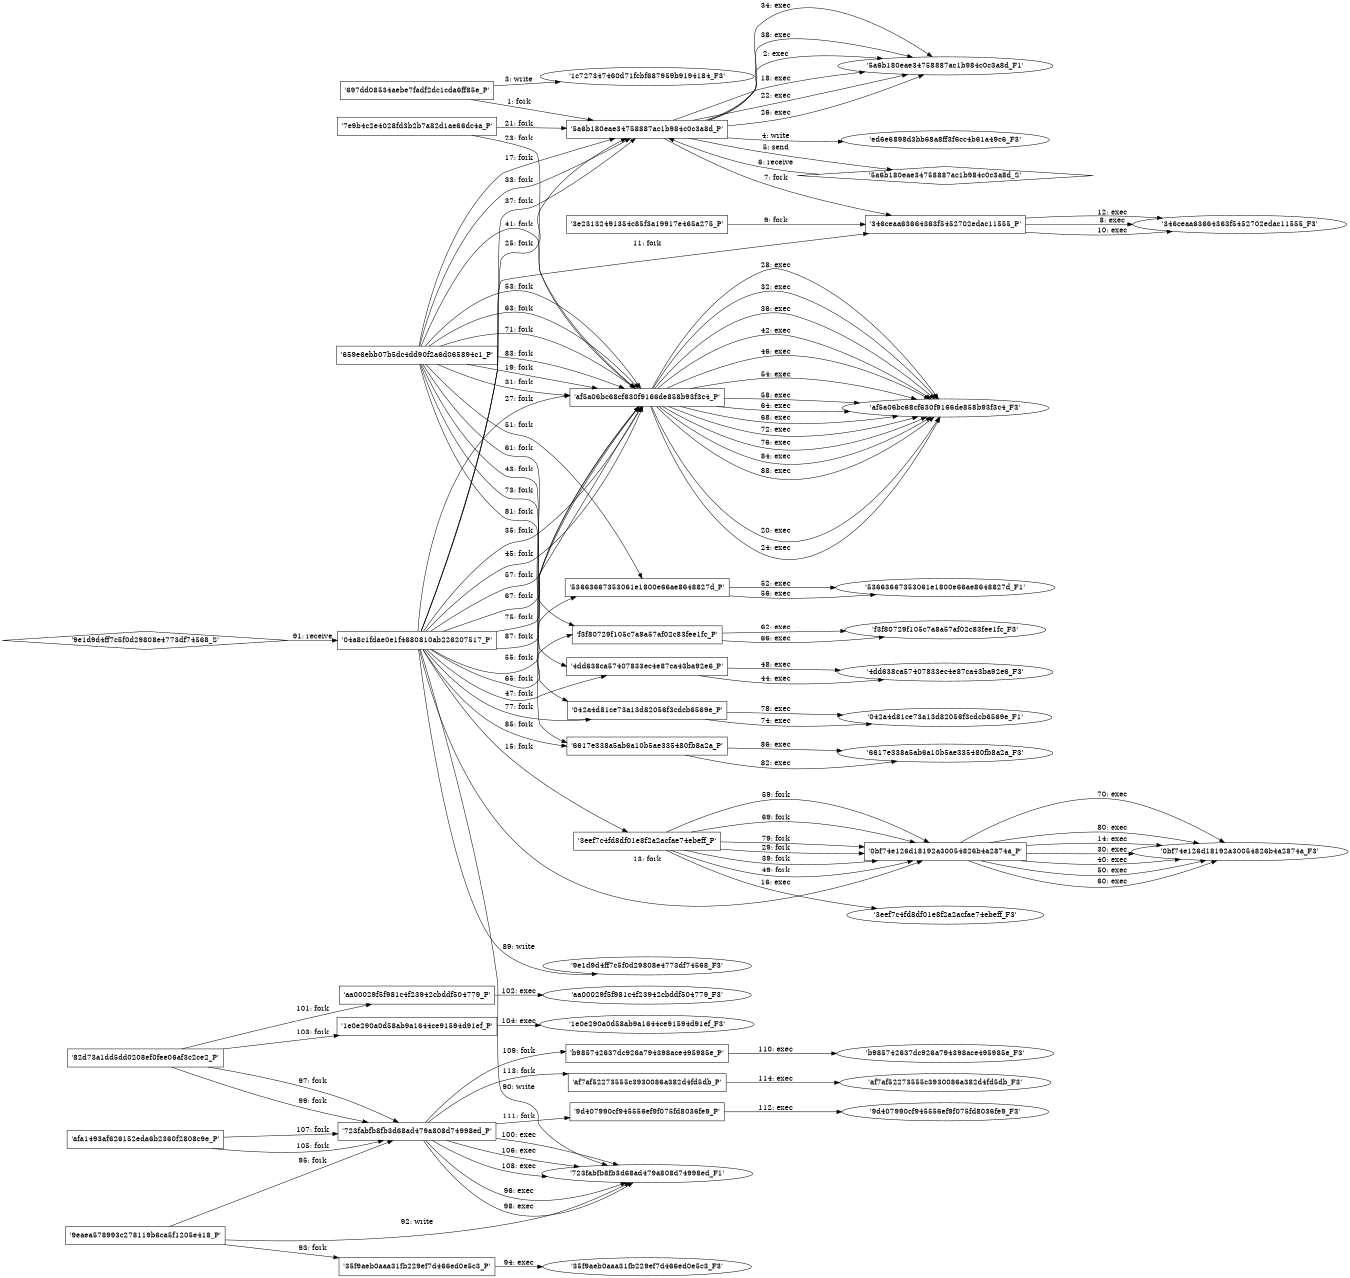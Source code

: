 digraph "D:\Learning\Paper\apt\基于CTI的攻击预警\Dataset\攻击图\ASGfromALLCTI\How We Tracked a Threat Group Running an Active Cryptojacking Campaign.dot" {
rankdir="LR"
size="9"
fixedsize="false"
splines="true"
nodesep=0.3
ranksep=0
fontsize=10
overlap="scalexy"
engine= "neato"
	"'697dd08534aebe7fadf2dc1cda6ff85e_P'" [node_type=Process shape=box]
	"'5a6b180eae34758887ac1b984c0c3a8d_P'" [node_type=Process shape=box]
	"'697dd08534aebe7fadf2dc1cda6ff85e_P'" -> "'5a6b180eae34758887ac1b984c0c3a8d_P'" [label="1: fork"]
	"'5a6b180eae34758887ac1b984c0c3a8d_P'" [node_type=Process shape=box]
	"'5a6b180eae34758887ac1b984c0c3a8d_F1'" [node_type=File shape=ellipse]
	"'5a6b180eae34758887ac1b984c0c3a8d_P'" -> "'5a6b180eae34758887ac1b984c0c3a8d_F1'" [label="2: exec"]
	"'1c727347460d71fcbf687959b9194184_F3'" [node_type=file shape=ellipse]
	"'697dd08534aebe7fadf2dc1cda6ff85e_P'" [node_type=Process shape=box]
	"'697dd08534aebe7fadf2dc1cda6ff85e_P'" -> "'1c727347460d71fcbf687959b9194184_F3'" [label="3: write"]
	"'ed6e6898d3bb68a8ff3f6cc4b61a49c6_F3'" [node_type=file shape=ellipse]
	"'5a6b180eae34758887ac1b984c0c3a8d_P'" [node_type=Process shape=box]
	"'5a6b180eae34758887ac1b984c0c3a8d_P'" -> "'ed6e6898d3bb68a8ff3f6cc4b61a49c6_F3'" [label="4: write"]
	"'5a6b180eae34758887ac1b984c0c3a8d_S'" [node_type=Socket shape=diamond]
	"'5a6b180eae34758887ac1b984c0c3a8d_P'" [node_type=Process shape=box]
	"'5a6b180eae34758887ac1b984c0c3a8d_P'" -> "'5a6b180eae34758887ac1b984c0c3a8d_S'" [label="5: send"]
	"'5a6b180eae34758887ac1b984c0c3a8d_S'" -> "'5a6b180eae34758887ac1b984c0c3a8d_P'" [label="6: receive"]
	"'5a6b180eae34758887ac1b984c0c3a8d_P'" [node_type=Process shape=box]
	"'346ceaa63664363f5452702edac11555_P'" [node_type=Process shape=box]
	"'5a6b180eae34758887ac1b984c0c3a8d_P'" -> "'346ceaa63664363f5452702edac11555_P'" [label="7: fork"]
	"'346ceaa63664363f5452702edac11555_P'" [node_type=Process shape=box]
	"'346ceaa63664363f5452702edac11555_F3'" [node_type=File shape=ellipse]
	"'346ceaa63664363f5452702edac11555_P'" -> "'346ceaa63664363f5452702edac11555_F3'" [label="8: exec"]
	"'3e23132491354c85f3a19917e465a275_P'" [node_type=Process shape=box]
	"'346ceaa63664363f5452702edac11555_P'" [node_type=Process shape=box]
	"'3e23132491354c85f3a19917e465a275_P'" -> "'346ceaa63664363f5452702edac11555_P'" [label="9: fork"]
	"'346ceaa63664363f5452702edac11555_P'" [node_type=Process shape=box]
	"'346ceaa63664363f5452702edac11555_F3'" [node_type=File shape=ellipse]
	"'346ceaa63664363f5452702edac11555_P'" -> "'346ceaa63664363f5452702edac11555_F3'" [label="10: exec"]
	"'04a8c1fdae0e1f4680810ab226207517_P'" [node_type=Process shape=box]
	"'346ceaa63664363f5452702edac11555_P'" [node_type=Process shape=box]
	"'04a8c1fdae0e1f4680810ab226207517_P'" -> "'346ceaa63664363f5452702edac11555_P'" [label="11: fork"]
	"'346ceaa63664363f5452702edac11555_P'" [node_type=Process shape=box]
	"'346ceaa63664363f5452702edac11555_F3'" [node_type=File shape=ellipse]
	"'346ceaa63664363f5452702edac11555_P'" -> "'346ceaa63664363f5452702edac11555_F3'" [label="12: exec"]
	"'04a8c1fdae0e1f4680810ab226207517_P'" [node_type=Process shape=box]
	"'0bf74e126d18192a30054826b4a2874a_P'" [node_type=Process shape=box]
	"'04a8c1fdae0e1f4680810ab226207517_P'" -> "'0bf74e126d18192a30054826b4a2874a_P'" [label="13: fork"]
	"'0bf74e126d18192a30054826b4a2874a_P'" [node_type=Process shape=box]
	"'0bf74e126d18192a30054826b4a2874a_F3'" [node_type=File shape=ellipse]
	"'0bf74e126d18192a30054826b4a2874a_P'" -> "'0bf74e126d18192a30054826b4a2874a_F3'" [label="14: exec"]
	"'04a8c1fdae0e1f4680810ab226207517_P'" [node_type=Process shape=box]
	"'3eef7c4fd8df01e8f2a2acfae74ebeff_P'" [node_type=Process shape=box]
	"'04a8c1fdae0e1f4680810ab226207517_P'" -> "'3eef7c4fd8df01e8f2a2acfae74ebeff_P'" [label="15: fork"]
	"'3eef7c4fd8df01e8f2a2acfae74ebeff_P'" [node_type=Process shape=box]
	"'3eef7c4fd8df01e8f2a2acfae74ebeff_F3'" [node_type=File shape=ellipse]
	"'3eef7c4fd8df01e8f2a2acfae74ebeff_P'" -> "'3eef7c4fd8df01e8f2a2acfae74ebeff_F3'" [label="16: exec"]
	"'659e6ebb07b5dc4dd90f2a6d065894c1_P'" [node_type=Process shape=box]
	"'5a6b180eae34758887ac1b984c0c3a8d_P'" [node_type=Process shape=box]
	"'659e6ebb07b5dc4dd90f2a6d065894c1_P'" -> "'5a6b180eae34758887ac1b984c0c3a8d_P'" [label="17: fork"]
	"'5a6b180eae34758887ac1b984c0c3a8d_P'" [node_type=Process shape=box]
	"'5a6b180eae34758887ac1b984c0c3a8d_F1'" [node_type=File shape=ellipse]
	"'5a6b180eae34758887ac1b984c0c3a8d_P'" -> "'5a6b180eae34758887ac1b984c0c3a8d_F1'" [label="18: exec"]
	"'659e6ebb07b5dc4dd90f2a6d065894c1_P'" [node_type=Process shape=box]
	"'af5a06bc68cf630f9166de858b93f3c4_P'" [node_type=Process shape=box]
	"'659e6ebb07b5dc4dd90f2a6d065894c1_P'" -> "'af5a06bc68cf630f9166de858b93f3c4_P'" [label="19: fork"]
	"'af5a06bc68cf630f9166de858b93f3c4_P'" [node_type=Process shape=box]
	"'af5a06bc68cf630f9166de858b93f3c4_F3'" [node_type=File shape=ellipse]
	"'af5a06bc68cf630f9166de858b93f3c4_P'" -> "'af5a06bc68cf630f9166de858b93f3c4_F3'" [label="20: exec"]
	"'7e9b4c2e4028fd3b2b7a82d1ae66dc4a_P'" [node_type=Process shape=box]
	"'5a6b180eae34758887ac1b984c0c3a8d_P'" [node_type=Process shape=box]
	"'7e9b4c2e4028fd3b2b7a82d1ae66dc4a_P'" -> "'5a6b180eae34758887ac1b984c0c3a8d_P'" [label="21: fork"]
	"'5a6b180eae34758887ac1b984c0c3a8d_P'" [node_type=Process shape=box]
	"'5a6b180eae34758887ac1b984c0c3a8d_F1'" [node_type=File shape=ellipse]
	"'5a6b180eae34758887ac1b984c0c3a8d_P'" -> "'5a6b180eae34758887ac1b984c0c3a8d_F1'" [label="22: exec"]
	"'7e9b4c2e4028fd3b2b7a82d1ae66dc4a_P'" [node_type=Process shape=box]
	"'af5a06bc68cf630f9166de858b93f3c4_P'" [node_type=Process shape=box]
	"'7e9b4c2e4028fd3b2b7a82d1ae66dc4a_P'" -> "'af5a06bc68cf630f9166de858b93f3c4_P'" [label="23: fork"]
	"'af5a06bc68cf630f9166de858b93f3c4_P'" [node_type=Process shape=box]
	"'af5a06bc68cf630f9166de858b93f3c4_F3'" [node_type=File shape=ellipse]
	"'af5a06bc68cf630f9166de858b93f3c4_P'" -> "'af5a06bc68cf630f9166de858b93f3c4_F3'" [label="24: exec"]
	"'04a8c1fdae0e1f4680810ab226207517_P'" [node_type=Process shape=box]
	"'5a6b180eae34758887ac1b984c0c3a8d_P'" [node_type=Process shape=box]
	"'04a8c1fdae0e1f4680810ab226207517_P'" -> "'5a6b180eae34758887ac1b984c0c3a8d_P'" [label="25: fork"]
	"'5a6b180eae34758887ac1b984c0c3a8d_P'" [node_type=Process shape=box]
	"'5a6b180eae34758887ac1b984c0c3a8d_F1'" [node_type=File shape=ellipse]
	"'5a6b180eae34758887ac1b984c0c3a8d_P'" -> "'5a6b180eae34758887ac1b984c0c3a8d_F1'" [label="26: exec"]
	"'04a8c1fdae0e1f4680810ab226207517_P'" [node_type=Process shape=box]
	"'af5a06bc68cf630f9166de858b93f3c4_P'" [node_type=Process shape=box]
	"'04a8c1fdae0e1f4680810ab226207517_P'" -> "'af5a06bc68cf630f9166de858b93f3c4_P'" [label="27: fork"]
	"'af5a06bc68cf630f9166de858b93f3c4_P'" [node_type=Process shape=box]
	"'af5a06bc68cf630f9166de858b93f3c4_F3'" [node_type=File shape=ellipse]
	"'af5a06bc68cf630f9166de858b93f3c4_P'" -> "'af5a06bc68cf630f9166de858b93f3c4_F3'" [label="28: exec"]
	"'3eef7c4fd8df01e8f2a2acfae74ebeff_P'" [node_type=Process shape=box]
	"'0bf74e126d18192a30054826b4a2874a_P'" [node_type=Process shape=box]
	"'3eef7c4fd8df01e8f2a2acfae74ebeff_P'" -> "'0bf74e126d18192a30054826b4a2874a_P'" [label="29: fork"]
	"'0bf74e126d18192a30054826b4a2874a_P'" [node_type=Process shape=box]
	"'0bf74e126d18192a30054826b4a2874a_F3'" [node_type=File shape=ellipse]
	"'0bf74e126d18192a30054826b4a2874a_P'" -> "'0bf74e126d18192a30054826b4a2874a_F3'" [label="30: exec"]
	"'659e6ebb07b5dc4dd90f2a6d065894c1_P'" [node_type=Process shape=box]
	"'af5a06bc68cf630f9166de858b93f3c4_P'" [node_type=Process shape=box]
	"'659e6ebb07b5dc4dd90f2a6d065894c1_P'" -> "'af5a06bc68cf630f9166de858b93f3c4_P'" [label="31: fork"]
	"'af5a06bc68cf630f9166de858b93f3c4_P'" [node_type=Process shape=box]
	"'af5a06bc68cf630f9166de858b93f3c4_F3'" [node_type=File shape=ellipse]
	"'af5a06bc68cf630f9166de858b93f3c4_P'" -> "'af5a06bc68cf630f9166de858b93f3c4_F3'" [label="32: exec"]
	"'659e6ebb07b5dc4dd90f2a6d065894c1_P'" [node_type=Process shape=box]
	"'5a6b180eae34758887ac1b984c0c3a8d_P'" [node_type=Process shape=box]
	"'659e6ebb07b5dc4dd90f2a6d065894c1_P'" -> "'5a6b180eae34758887ac1b984c0c3a8d_P'" [label="33: fork"]
	"'5a6b180eae34758887ac1b984c0c3a8d_P'" [node_type=Process shape=box]
	"'5a6b180eae34758887ac1b984c0c3a8d_F1'" [node_type=File shape=ellipse]
	"'5a6b180eae34758887ac1b984c0c3a8d_P'" -> "'5a6b180eae34758887ac1b984c0c3a8d_F1'" [label="34: exec"]
	"'04a8c1fdae0e1f4680810ab226207517_P'" [node_type=Process shape=box]
	"'af5a06bc68cf630f9166de858b93f3c4_P'" [node_type=Process shape=box]
	"'04a8c1fdae0e1f4680810ab226207517_P'" -> "'af5a06bc68cf630f9166de858b93f3c4_P'" [label="35: fork"]
	"'af5a06bc68cf630f9166de858b93f3c4_P'" [node_type=Process shape=box]
	"'af5a06bc68cf630f9166de858b93f3c4_F3'" [node_type=File shape=ellipse]
	"'af5a06bc68cf630f9166de858b93f3c4_P'" -> "'af5a06bc68cf630f9166de858b93f3c4_F3'" [label="36: exec"]
	"'04a8c1fdae0e1f4680810ab226207517_P'" [node_type=Process shape=box]
	"'5a6b180eae34758887ac1b984c0c3a8d_P'" [node_type=Process shape=box]
	"'04a8c1fdae0e1f4680810ab226207517_P'" -> "'5a6b180eae34758887ac1b984c0c3a8d_P'" [label="37: fork"]
	"'5a6b180eae34758887ac1b984c0c3a8d_P'" [node_type=Process shape=box]
	"'5a6b180eae34758887ac1b984c0c3a8d_F1'" [node_type=File shape=ellipse]
	"'5a6b180eae34758887ac1b984c0c3a8d_P'" -> "'5a6b180eae34758887ac1b984c0c3a8d_F1'" [label="38: exec"]
	"'3eef7c4fd8df01e8f2a2acfae74ebeff_P'" [node_type=Process shape=box]
	"'0bf74e126d18192a30054826b4a2874a_P'" [node_type=Process shape=box]
	"'3eef7c4fd8df01e8f2a2acfae74ebeff_P'" -> "'0bf74e126d18192a30054826b4a2874a_P'" [label="39: fork"]
	"'0bf74e126d18192a30054826b4a2874a_P'" [node_type=Process shape=box]
	"'0bf74e126d18192a30054826b4a2874a_F3'" [node_type=File shape=ellipse]
	"'0bf74e126d18192a30054826b4a2874a_P'" -> "'0bf74e126d18192a30054826b4a2874a_F3'" [label="40: exec"]
	"'659e6ebb07b5dc4dd90f2a6d065894c1_P'" [node_type=Process shape=box]
	"'af5a06bc68cf630f9166de858b93f3c4_P'" [node_type=Process shape=box]
	"'659e6ebb07b5dc4dd90f2a6d065894c1_P'" -> "'af5a06bc68cf630f9166de858b93f3c4_P'" [label="41: fork"]
	"'af5a06bc68cf630f9166de858b93f3c4_P'" [node_type=Process shape=box]
	"'af5a06bc68cf630f9166de858b93f3c4_F3'" [node_type=File shape=ellipse]
	"'af5a06bc68cf630f9166de858b93f3c4_P'" -> "'af5a06bc68cf630f9166de858b93f3c4_F3'" [label="42: exec"]
	"'659e6ebb07b5dc4dd90f2a6d065894c1_P'" [node_type=Process shape=box]
	"'4dd638ca57407833ec4e87ca43ba92e6_P'" [node_type=Process shape=box]
	"'659e6ebb07b5dc4dd90f2a6d065894c1_P'" -> "'4dd638ca57407833ec4e87ca43ba92e6_P'" [label="43: fork"]
	"'4dd638ca57407833ec4e87ca43ba92e6_P'" [node_type=Process shape=box]
	"'4dd638ca57407833ec4e87ca43ba92e6_F3'" [node_type=File shape=ellipse]
	"'4dd638ca57407833ec4e87ca43ba92e6_P'" -> "'4dd638ca57407833ec4e87ca43ba92e6_F3'" [label="44: exec"]
	"'04a8c1fdae0e1f4680810ab226207517_P'" [node_type=Process shape=box]
	"'af5a06bc68cf630f9166de858b93f3c4_P'" [node_type=Process shape=box]
	"'04a8c1fdae0e1f4680810ab226207517_P'" -> "'af5a06bc68cf630f9166de858b93f3c4_P'" [label="45: fork"]
	"'af5a06bc68cf630f9166de858b93f3c4_P'" [node_type=Process shape=box]
	"'af5a06bc68cf630f9166de858b93f3c4_F3'" [node_type=File shape=ellipse]
	"'af5a06bc68cf630f9166de858b93f3c4_P'" -> "'af5a06bc68cf630f9166de858b93f3c4_F3'" [label="46: exec"]
	"'04a8c1fdae0e1f4680810ab226207517_P'" [node_type=Process shape=box]
	"'4dd638ca57407833ec4e87ca43ba92e6_P'" [node_type=Process shape=box]
	"'04a8c1fdae0e1f4680810ab226207517_P'" -> "'4dd638ca57407833ec4e87ca43ba92e6_P'" [label="47: fork"]
	"'4dd638ca57407833ec4e87ca43ba92e6_P'" [node_type=Process shape=box]
	"'4dd638ca57407833ec4e87ca43ba92e6_F3'" [node_type=File shape=ellipse]
	"'4dd638ca57407833ec4e87ca43ba92e6_P'" -> "'4dd638ca57407833ec4e87ca43ba92e6_F3'" [label="48: exec"]
	"'3eef7c4fd8df01e8f2a2acfae74ebeff_P'" [node_type=Process shape=box]
	"'0bf74e126d18192a30054826b4a2874a_P'" [node_type=Process shape=box]
	"'3eef7c4fd8df01e8f2a2acfae74ebeff_P'" -> "'0bf74e126d18192a30054826b4a2874a_P'" [label="49: fork"]
	"'0bf74e126d18192a30054826b4a2874a_P'" [node_type=Process shape=box]
	"'0bf74e126d18192a30054826b4a2874a_F3'" [node_type=File shape=ellipse]
	"'0bf74e126d18192a30054826b4a2874a_P'" -> "'0bf74e126d18192a30054826b4a2874a_F3'" [label="50: exec"]
	"'659e6ebb07b5dc4dd90f2a6d065894c1_P'" [node_type=Process shape=box]
	"'53663667353061e1800e66ae8648827d_P'" [node_type=Process shape=box]
	"'659e6ebb07b5dc4dd90f2a6d065894c1_P'" -> "'53663667353061e1800e66ae8648827d_P'" [label="51: fork"]
	"'53663667353061e1800e66ae8648827d_P'" [node_type=Process shape=box]
	"'53663667353061e1800e66ae8648827d_F1'" [node_type=File shape=ellipse]
	"'53663667353061e1800e66ae8648827d_P'" -> "'53663667353061e1800e66ae8648827d_F1'" [label="52: exec"]
	"'659e6ebb07b5dc4dd90f2a6d065894c1_P'" [node_type=Process shape=box]
	"'af5a06bc68cf630f9166de858b93f3c4_P'" [node_type=Process shape=box]
	"'659e6ebb07b5dc4dd90f2a6d065894c1_P'" -> "'af5a06bc68cf630f9166de858b93f3c4_P'" [label="53: fork"]
	"'af5a06bc68cf630f9166de858b93f3c4_P'" [node_type=Process shape=box]
	"'af5a06bc68cf630f9166de858b93f3c4_F3'" [node_type=File shape=ellipse]
	"'af5a06bc68cf630f9166de858b93f3c4_P'" -> "'af5a06bc68cf630f9166de858b93f3c4_F3'" [label="54: exec"]
	"'04a8c1fdae0e1f4680810ab226207517_P'" [node_type=Process shape=box]
	"'53663667353061e1800e66ae8648827d_P'" [node_type=Process shape=box]
	"'04a8c1fdae0e1f4680810ab226207517_P'" -> "'53663667353061e1800e66ae8648827d_P'" [label="55: fork"]
	"'53663667353061e1800e66ae8648827d_P'" [node_type=Process shape=box]
	"'53663667353061e1800e66ae8648827d_F1'" [node_type=File shape=ellipse]
	"'53663667353061e1800e66ae8648827d_P'" -> "'53663667353061e1800e66ae8648827d_F1'" [label="56: exec"]
	"'04a8c1fdae0e1f4680810ab226207517_P'" [node_type=Process shape=box]
	"'af5a06bc68cf630f9166de858b93f3c4_P'" [node_type=Process shape=box]
	"'04a8c1fdae0e1f4680810ab226207517_P'" -> "'af5a06bc68cf630f9166de858b93f3c4_P'" [label="57: fork"]
	"'af5a06bc68cf630f9166de858b93f3c4_P'" [node_type=Process shape=box]
	"'af5a06bc68cf630f9166de858b93f3c4_F3'" [node_type=File shape=ellipse]
	"'af5a06bc68cf630f9166de858b93f3c4_P'" -> "'af5a06bc68cf630f9166de858b93f3c4_F3'" [label="58: exec"]
	"'3eef7c4fd8df01e8f2a2acfae74ebeff_P'" [node_type=Process shape=box]
	"'0bf74e126d18192a30054826b4a2874a_P'" [node_type=Process shape=box]
	"'3eef7c4fd8df01e8f2a2acfae74ebeff_P'" -> "'0bf74e126d18192a30054826b4a2874a_P'" [label="59: fork"]
	"'0bf74e126d18192a30054826b4a2874a_P'" [node_type=Process shape=box]
	"'0bf74e126d18192a30054826b4a2874a_F3'" [node_type=File shape=ellipse]
	"'0bf74e126d18192a30054826b4a2874a_P'" -> "'0bf74e126d18192a30054826b4a2874a_F3'" [label="60: exec"]
	"'659e6ebb07b5dc4dd90f2a6d065894c1_P'" [node_type=Process shape=box]
	"'f3f80729f105c7a8a57af02c83fee1fc_P'" [node_type=Process shape=box]
	"'659e6ebb07b5dc4dd90f2a6d065894c1_P'" -> "'f3f80729f105c7a8a57af02c83fee1fc_P'" [label="61: fork"]
	"'f3f80729f105c7a8a57af02c83fee1fc_P'" [node_type=Process shape=box]
	"'f3f80729f105c7a8a57af02c83fee1fc_F3'" [node_type=File shape=ellipse]
	"'f3f80729f105c7a8a57af02c83fee1fc_P'" -> "'f3f80729f105c7a8a57af02c83fee1fc_F3'" [label="62: exec"]
	"'659e6ebb07b5dc4dd90f2a6d065894c1_P'" [node_type=Process shape=box]
	"'af5a06bc68cf630f9166de858b93f3c4_P'" [node_type=Process shape=box]
	"'659e6ebb07b5dc4dd90f2a6d065894c1_P'" -> "'af5a06bc68cf630f9166de858b93f3c4_P'" [label="63: fork"]
	"'af5a06bc68cf630f9166de858b93f3c4_P'" [node_type=Process shape=box]
	"'af5a06bc68cf630f9166de858b93f3c4_F3'" [node_type=File shape=ellipse]
	"'af5a06bc68cf630f9166de858b93f3c4_P'" -> "'af5a06bc68cf630f9166de858b93f3c4_F3'" [label="64: exec"]
	"'04a8c1fdae0e1f4680810ab226207517_P'" [node_type=Process shape=box]
	"'f3f80729f105c7a8a57af02c83fee1fc_P'" [node_type=Process shape=box]
	"'04a8c1fdae0e1f4680810ab226207517_P'" -> "'f3f80729f105c7a8a57af02c83fee1fc_P'" [label="65: fork"]
	"'f3f80729f105c7a8a57af02c83fee1fc_P'" [node_type=Process shape=box]
	"'f3f80729f105c7a8a57af02c83fee1fc_F3'" [node_type=File shape=ellipse]
	"'f3f80729f105c7a8a57af02c83fee1fc_P'" -> "'f3f80729f105c7a8a57af02c83fee1fc_F3'" [label="66: exec"]
	"'04a8c1fdae0e1f4680810ab226207517_P'" [node_type=Process shape=box]
	"'af5a06bc68cf630f9166de858b93f3c4_P'" [node_type=Process shape=box]
	"'04a8c1fdae0e1f4680810ab226207517_P'" -> "'af5a06bc68cf630f9166de858b93f3c4_P'" [label="67: fork"]
	"'af5a06bc68cf630f9166de858b93f3c4_P'" [node_type=Process shape=box]
	"'af5a06bc68cf630f9166de858b93f3c4_F3'" [node_type=File shape=ellipse]
	"'af5a06bc68cf630f9166de858b93f3c4_P'" -> "'af5a06bc68cf630f9166de858b93f3c4_F3'" [label="68: exec"]
	"'3eef7c4fd8df01e8f2a2acfae74ebeff_P'" [node_type=Process shape=box]
	"'0bf74e126d18192a30054826b4a2874a_P'" [node_type=Process shape=box]
	"'3eef7c4fd8df01e8f2a2acfae74ebeff_P'" -> "'0bf74e126d18192a30054826b4a2874a_P'" [label="69: fork"]
	"'0bf74e126d18192a30054826b4a2874a_P'" [node_type=Process shape=box]
	"'0bf74e126d18192a30054826b4a2874a_F3'" [node_type=File shape=ellipse]
	"'0bf74e126d18192a30054826b4a2874a_P'" -> "'0bf74e126d18192a30054826b4a2874a_F3'" [label="70: exec"]
	"'659e6ebb07b5dc4dd90f2a6d065894c1_P'" [node_type=Process shape=box]
	"'af5a06bc68cf630f9166de858b93f3c4_P'" [node_type=Process shape=box]
	"'659e6ebb07b5dc4dd90f2a6d065894c1_P'" -> "'af5a06bc68cf630f9166de858b93f3c4_P'" [label="71: fork"]
	"'af5a06bc68cf630f9166de858b93f3c4_P'" [node_type=Process shape=box]
	"'af5a06bc68cf630f9166de858b93f3c4_F3'" [node_type=File shape=ellipse]
	"'af5a06bc68cf630f9166de858b93f3c4_P'" -> "'af5a06bc68cf630f9166de858b93f3c4_F3'" [label="72: exec"]
	"'659e6ebb07b5dc4dd90f2a6d065894c1_P'" [node_type=Process shape=box]
	"'042a4d81ce73a13d82056f3cdcb6569e_P'" [node_type=Process shape=box]
	"'659e6ebb07b5dc4dd90f2a6d065894c1_P'" -> "'042a4d81ce73a13d82056f3cdcb6569e_P'" [label="73: fork"]
	"'042a4d81ce73a13d82056f3cdcb6569e_P'" [node_type=Process shape=box]
	"'042a4d81ce73a13d82056f3cdcb6569e_F1'" [node_type=File shape=ellipse]
	"'042a4d81ce73a13d82056f3cdcb6569e_P'" -> "'042a4d81ce73a13d82056f3cdcb6569e_F1'" [label="74: exec"]
	"'04a8c1fdae0e1f4680810ab226207517_P'" [node_type=Process shape=box]
	"'af5a06bc68cf630f9166de858b93f3c4_P'" [node_type=Process shape=box]
	"'04a8c1fdae0e1f4680810ab226207517_P'" -> "'af5a06bc68cf630f9166de858b93f3c4_P'" [label="75: fork"]
	"'af5a06bc68cf630f9166de858b93f3c4_P'" [node_type=Process shape=box]
	"'af5a06bc68cf630f9166de858b93f3c4_F3'" [node_type=File shape=ellipse]
	"'af5a06bc68cf630f9166de858b93f3c4_P'" -> "'af5a06bc68cf630f9166de858b93f3c4_F3'" [label="76: exec"]
	"'04a8c1fdae0e1f4680810ab226207517_P'" [node_type=Process shape=box]
	"'042a4d81ce73a13d82056f3cdcb6569e_P'" [node_type=Process shape=box]
	"'04a8c1fdae0e1f4680810ab226207517_P'" -> "'042a4d81ce73a13d82056f3cdcb6569e_P'" [label="77: fork"]
	"'042a4d81ce73a13d82056f3cdcb6569e_P'" [node_type=Process shape=box]
	"'042a4d81ce73a13d82056f3cdcb6569e_F1'" [node_type=File shape=ellipse]
	"'042a4d81ce73a13d82056f3cdcb6569e_P'" -> "'042a4d81ce73a13d82056f3cdcb6569e_F1'" [label="78: exec"]
	"'3eef7c4fd8df01e8f2a2acfae74ebeff_P'" [node_type=Process shape=box]
	"'0bf74e126d18192a30054826b4a2874a_P'" [node_type=Process shape=box]
	"'3eef7c4fd8df01e8f2a2acfae74ebeff_P'" -> "'0bf74e126d18192a30054826b4a2874a_P'" [label="79: fork"]
	"'0bf74e126d18192a30054826b4a2874a_P'" [node_type=Process shape=box]
	"'0bf74e126d18192a30054826b4a2874a_F3'" [node_type=File shape=ellipse]
	"'0bf74e126d18192a30054826b4a2874a_P'" -> "'0bf74e126d18192a30054826b4a2874a_F3'" [label="80: exec"]
	"'659e6ebb07b5dc4dd90f2a6d065894c1_P'" [node_type=Process shape=box]
	"'6617e338a5ab6a10b5ae335480fb8a2a_P'" [node_type=Process shape=box]
	"'659e6ebb07b5dc4dd90f2a6d065894c1_P'" -> "'6617e338a5ab6a10b5ae335480fb8a2a_P'" [label="81: fork"]
	"'6617e338a5ab6a10b5ae335480fb8a2a_P'" [node_type=Process shape=box]
	"'6617e338a5ab6a10b5ae335480fb8a2a_F3'" [node_type=File shape=ellipse]
	"'6617e338a5ab6a10b5ae335480fb8a2a_P'" -> "'6617e338a5ab6a10b5ae335480fb8a2a_F3'" [label="82: exec"]
	"'659e6ebb07b5dc4dd90f2a6d065894c1_P'" [node_type=Process shape=box]
	"'af5a06bc68cf630f9166de858b93f3c4_P'" [node_type=Process shape=box]
	"'659e6ebb07b5dc4dd90f2a6d065894c1_P'" -> "'af5a06bc68cf630f9166de858b93f3c4_P'" [label="83: fork"]
	"'af5a06bc68cf630f9166de858b93f3c4_P'" [node_type=Process shape=box]
	"'af5a06bc68cf630f9166de858b93f3c4_F3'" [node_type=File shape=ellipse]
	"'af5a06bc68cf630f9166de858b93f3c4_P'" -> "'af5a06bc68cf630f9166de858b93f3c4_F3'" [label="84: exec"]
	"'04a8c1fdae0e1f4680810ab226207517_P'" [node_type=Process shape=box]
	"'6617e338a5ab6a10b5ae335480fb8a2a_P'" [node_type=Process shape=box]
	"'04a8c1fdae0e1f4680810ab226207517_P'" -> "'6617e338a5ab6a10b5ae335480fb8a2a_P'" [label="85: fork"]
	"'6617e338a5ab6a10b5ae335480fb8a2a_P'" [node_type=Process shape=box]
	"'6617e338a5ab6a10b5ae335480fb8a2a_F3'" [node_type=File shape=ellipse]
	"'6617e338a5ab6a10b5ae335480fb8a2a_P'" -> "'6617e338a5ab6a10b5ae335480fb8a2a_F3'" [label="86: exec"]
	"'04a8c1fdae0e1f4680810ab226207517_P'" [node_type=Process shape=box]
	"'af5a06bc68cf630f9166de858b93f3c4_P'" [node_type=Process shape=box]
	"'04a8c1fdae0e1f4680810ab226207517_P'" -> "'af5a06bc68cf630f9166de858b93f3c4_P'" [label="87: fork"]
	"'af5a06bc68cf630f9166de858b93f3c4_P'" [node_type=Process shape=box]
	"'af5a06bc68cf630f9166de858b93f3c4_F3'" [node_type=File shape=ellipse]
	"'af5a06bc68cf630f9166de858b93f3c4_P'" -> "'af5a06bc68cf630f9166de858b93f3c4_F3'" [label="88: exec"]
	"'9e1d9d4ff7c5f0d29808e4773df74568_F3'" [node_type=file shape=ellipse]
	"'04a8c1fdae0e1f4680810ab226207517_P'" [node_type=Process shape=box]
	"'04a8c1fdae0e1f4680810ab226207517_P'" -> "'9e1d9d4ff7c5f0d29808e4773df74568_F3'" [label="89: write"]
	"'723fabfb8fb3d68ad479a808d74998ed_F1'" [node_type=file shape=ellipse]
	"'04a8c1fdae0e1f4680810ab226207517_P'" [node_type=Process shape=box]
	"'04a8c1fdae0e1f4680810ab226207517_P'" -> "'723fabfb8fb3d68ad479a808d74998ed_F1'" [label="90: write"]
	"'04a8c1fdae0e1f4680810ab226207517_P'" [node_type=Process shape=box]
	"'9e1d9d4ff7c5f0d29808e4773df74568_S'" [node_type=Socket shape=diamond]
	"'9e1d9d4ff7c5f0d29808e4773df74568_S'" -> "'04a8c1fdae0e1f4680810ab226207517_P'" [label="91: receive"]
	"'723fabfb8fb3d68ad479a808d74998ed_F1'" [node_type=file shape=ellipse]
	"'9eaea578993c278119b6ca5f1205e418_P'" [node_type=Process shape=box]
	"'9eaea578993c278119b6ca5f1205e418_P'" -> "'723fabfb8fb3d68ad479a808d74998ed_F1'" [label="92: write"]
	"'9eaea578993c278119b6ca5f1205e418_P'" [node_type=Process shape=box]
	"'35f9aeb0aaa31fb229ef7d466ed0e5c3_P'" [node_type=Process shape=box]
	"'9eaea578993c278119b6ca5f1205e418_P'" -> "'35f9aeb0aaa31fb229ef7d466ed0e5c3_P'" [label="93: fork"]
	"'35f9aeb0aaa31fb229ef7d466ed0e5c3_P'" [node_type=Process shape=box]
	"'35f9aeb0aaa31fb229ef7d466ed0e5c3_F3'" [node_type=File shape=ellipse]
	"'35f9aeb0aaa31fb229ef7d466ed0e5c3_P'" -> "'35f9aeb0aaa31fb229ef7d466ed0e5c3_F3'" [label="94: exec"]
	"'9eaea578993c278119b6ca5f1205e418_P'" [node_type=Process shape=box]
	"'723fabfb8fb3d68ad479a808d74998ed_P'" [node_type=Process shape=box]
	"'9eaea578993c278119b6ca5f1205e418_P'" -> "'723fabfb8fb3d68ad479a808d74998ed_P'" [label="95: fork"]
	"'723fabfb8fb3d68ad479a808d74998ed_P'" [node_type=Process shape=box]
	"'723fabfb8fb3d68ad479a808d74998ed_F1'" [node_type=File shape=ellipse]
	"'723fabfb8fb3d68ad479a808d74998ed_P'" -> "'723fabfb8fb3d68ad479a808d74998ed_F1'" [label="96: exec"]
	"'82d73a1dd5dd0208ef0fee06af3c2ce2_P'" [node_type=Process shape=box]
	"'723fabfb8fb3d68ad479a808d74998ed_P'" [node_type=Process shape=box]
	"'82d73a1dd5dd0208ef0fee06af3c2ce2_P'" -> "'723fabfb8fb3d68ad479a808d74998ed_P'" [label="97: fork"]
	"'723fabfb8fb3d68ad479a808d74998ed_P'" [node_type=Process shape=box]
	"'723fabfb8fb3d68ad479a808d74998ed_F1'" [node_type=File shape=ellipse]
	"'723fabfb8fb3d68ad479a808d74998ed_P'" -> "'723fabfb8fb3d68ad479a808d74998ed_F1'" [label="98: exec"]
	"'82d73a1dd5dd0208ef0fee06af3c2ce2_P'" [node_type=Process shape=box]
	"'723fabfb8fb3d68ad479a808d74998ed_P'" [node_type=Process shape=box]
	"'82d73a1dd5dd0208ef0fee06af3c2ce2_P'" -> "'723fabfb8fb3d68ad479a808d74998ed_P'" [label="99: fork"]
	"'723fabfb8fb3d68ad479a808d74998ed_P'" [node_type=Process shape=box]
	"'723fabfb8fb3d68ad479a808d74998ed_F1'" [node_type=File shape=ellipse]
	"'723fabfb8fb3d68ad479a808d74998ed_P'" -> "'723fabfb8fb3d68ad479a808d74998ed_F1'" [label="100: exec"]
	"'82d73a1dd5dd0208ef0fee06af3c2ce2_P'" [node_type=Process shape=box]
	"'aa00029f5f981c4f23942cbddf504779_P'" [node_type=Process shape=box]
	"'82d73a1dd5dd0208ef0fee06af3c2ce2_P'" -> "'aa00029f5f981c4f23942cbddf504779_P'" [label="101: fork"]
	"'aa00029f5f981c4f23942cbddf504779_P'" [node_type=Process shape=box]
	"'aa00029f5f981c4f23942cbddf504779_F3'" [node_type=File shape=ellipse]
	"'aa00029f5f981c4f23942cbddf504779_P'" -> "'aa00029f5f981c4f23942cbddf504779_F3'" [label="102: exec"]
	"'82d73a1dd5dd0208ef0fee06af3c2ce2_P'" [node_type=Process shape=box]
	"'1e0e290a0d58ab9a1644ce91594d91ef_P'" [node_type=Process shape=box]
	"'82d73a1dd5dd0208ef0fee06af3c2ce2_P'" -> "'1e0e290a0d58ab9a1644ce91594d91ef_P'" [label="103: fork"]
	"'1e0e290a0d58ab9a1644ce91594d91ef_P'" [node_type=Process shape=box]
	"'1e0e290a0d58ab9a1644ce91594d91ef_F3'" [node_type=File shape=ellipse]
	"'1e0e290a0d58ab9a1644ce91594d91ef_P'" -> "'1e0e290a0d58ab9a1644ce91594d91ef_F3'" [label="104: exec"]
	"'afa1493af626152eda6b2360f2808c9e_P'" [node_type=Process shape=box]
	"'723fabfb8fb3d68ad479a808d74998ed_P'" [node_type=Process shape=box]
	"'afa1493af626152eda6b2360f2808c9e_P'" -> "'723fabfb8fb3d68ad479a808d74998ed_P'" [label="105: fork"]
	"'723fabfb8fb3d68ad479a808d74998ed_P'" [node_type=Process shape=box]
	"'723fabfb8fb3d68ad479a808d74998ed_F1'" [node_type=File shape=ellipse]
	"'723fabfb8fb3d68ad479a808d74998ed_P'" -> "'723fabfb8fb3d68ad479a808d74998ed_F1'" [label="106: exec"]
	"'afa1493af626152eda6b2360f2808c9e_P'" [node_type=Process shape=box]
	"'723fabfb8fb3d68ad479a808d74998ed_P'" [node_type=Process shape=box]
	"'afa1493af626152eda6b2360f2808c9e_P'" -> "'723fabfb8fb3d68ad479a808d74998ed_P'" [label="107: fork"]
	"'723fabfb8fb3d68ad479a808d74998ed_P'" [node_type=Process shape=box]
	"'723fabfb8fb3d68ad479a808d74998ed_F1'" [node_type=File shape=ellipse]
	"'723fabfb8fb3d68ad479a808d74998ed_P'" -> "'723fabfb8fb3d68ad479a808d74998ed_F1'" [label="108: exec"]
	"'723fabfb8fb3d68ad479a808d74998ed_P'" [node_type=Process shape=box]
	"'b985742637dc926a794398ace495985e_P'" [node_type=Process shape=box]
	"'723fabfb8fb3d68ad479a808d74998ed_P'" -> "'b985742637dc926a794398ace495985e_P'" [label="109: fork"]
	"'b985742637dc926a794398ace495985e_P'" [node_type=Process shape=box]
	"'b985742637dc926a794398ace495985e_F3'" [node_type=File shape=ellipse]
	"'b985742637dc926a794398ace495985e_P'" -> "'b985742637dc926a794398ace495985e_F3'" [label="110: exec"]
	"'723fabfb8fb3d68ad479a808d74998ed_P'" [node_type=Process shape=box]
	"'9d407990cf945556ef9f075fd8036fe9_P'" [node_type=Process shape=box]
	"'723fabfb8fb3d68ad479a808d74998ed_P'" -> "'9d407990cf945556ef9f075fd8036fe9_P'" [label="111: fork"]
	"'9d407990cf945556ef9f075fd8036fe9_P'" [node_type=Process shape=box]
	"'9d407990cf945556ef9f075fd8036fe9_F3'" [node_type=File shape=ellipse]
	"'9d407990cf945556ef9f075fd8036fe9_P'" -> "'9d407990cf945556ef9f075fd8036fe9_F3'" [label="112: exec"]
	"'723fabfb8fb3d68ad479a808d74998ed_P'" [node_type=Process shape=box]
	"'af7af52273555c3930086a382d4fd5db_P'" [node_type=Process shape=box]
	"'723fabfb8fb3d68ad479a808d74998ed_P'" -> "'af7af52273555c3930086a382d4fd5db_P'" [label="113: fork"]
	"'af7af52273555c3930086a382d4fd5db_P'" [node_type=Process shape=box]
	"'af7af52273555c3930086a382d4fd5db_F3'" [node_type=File shape=ellipse]
	"'af7af52273555c3930086a382d4fd5db_P'" -> "'af7af52273555c3930086a382d4fd5db_F3'" [label="114: exec"]
}
